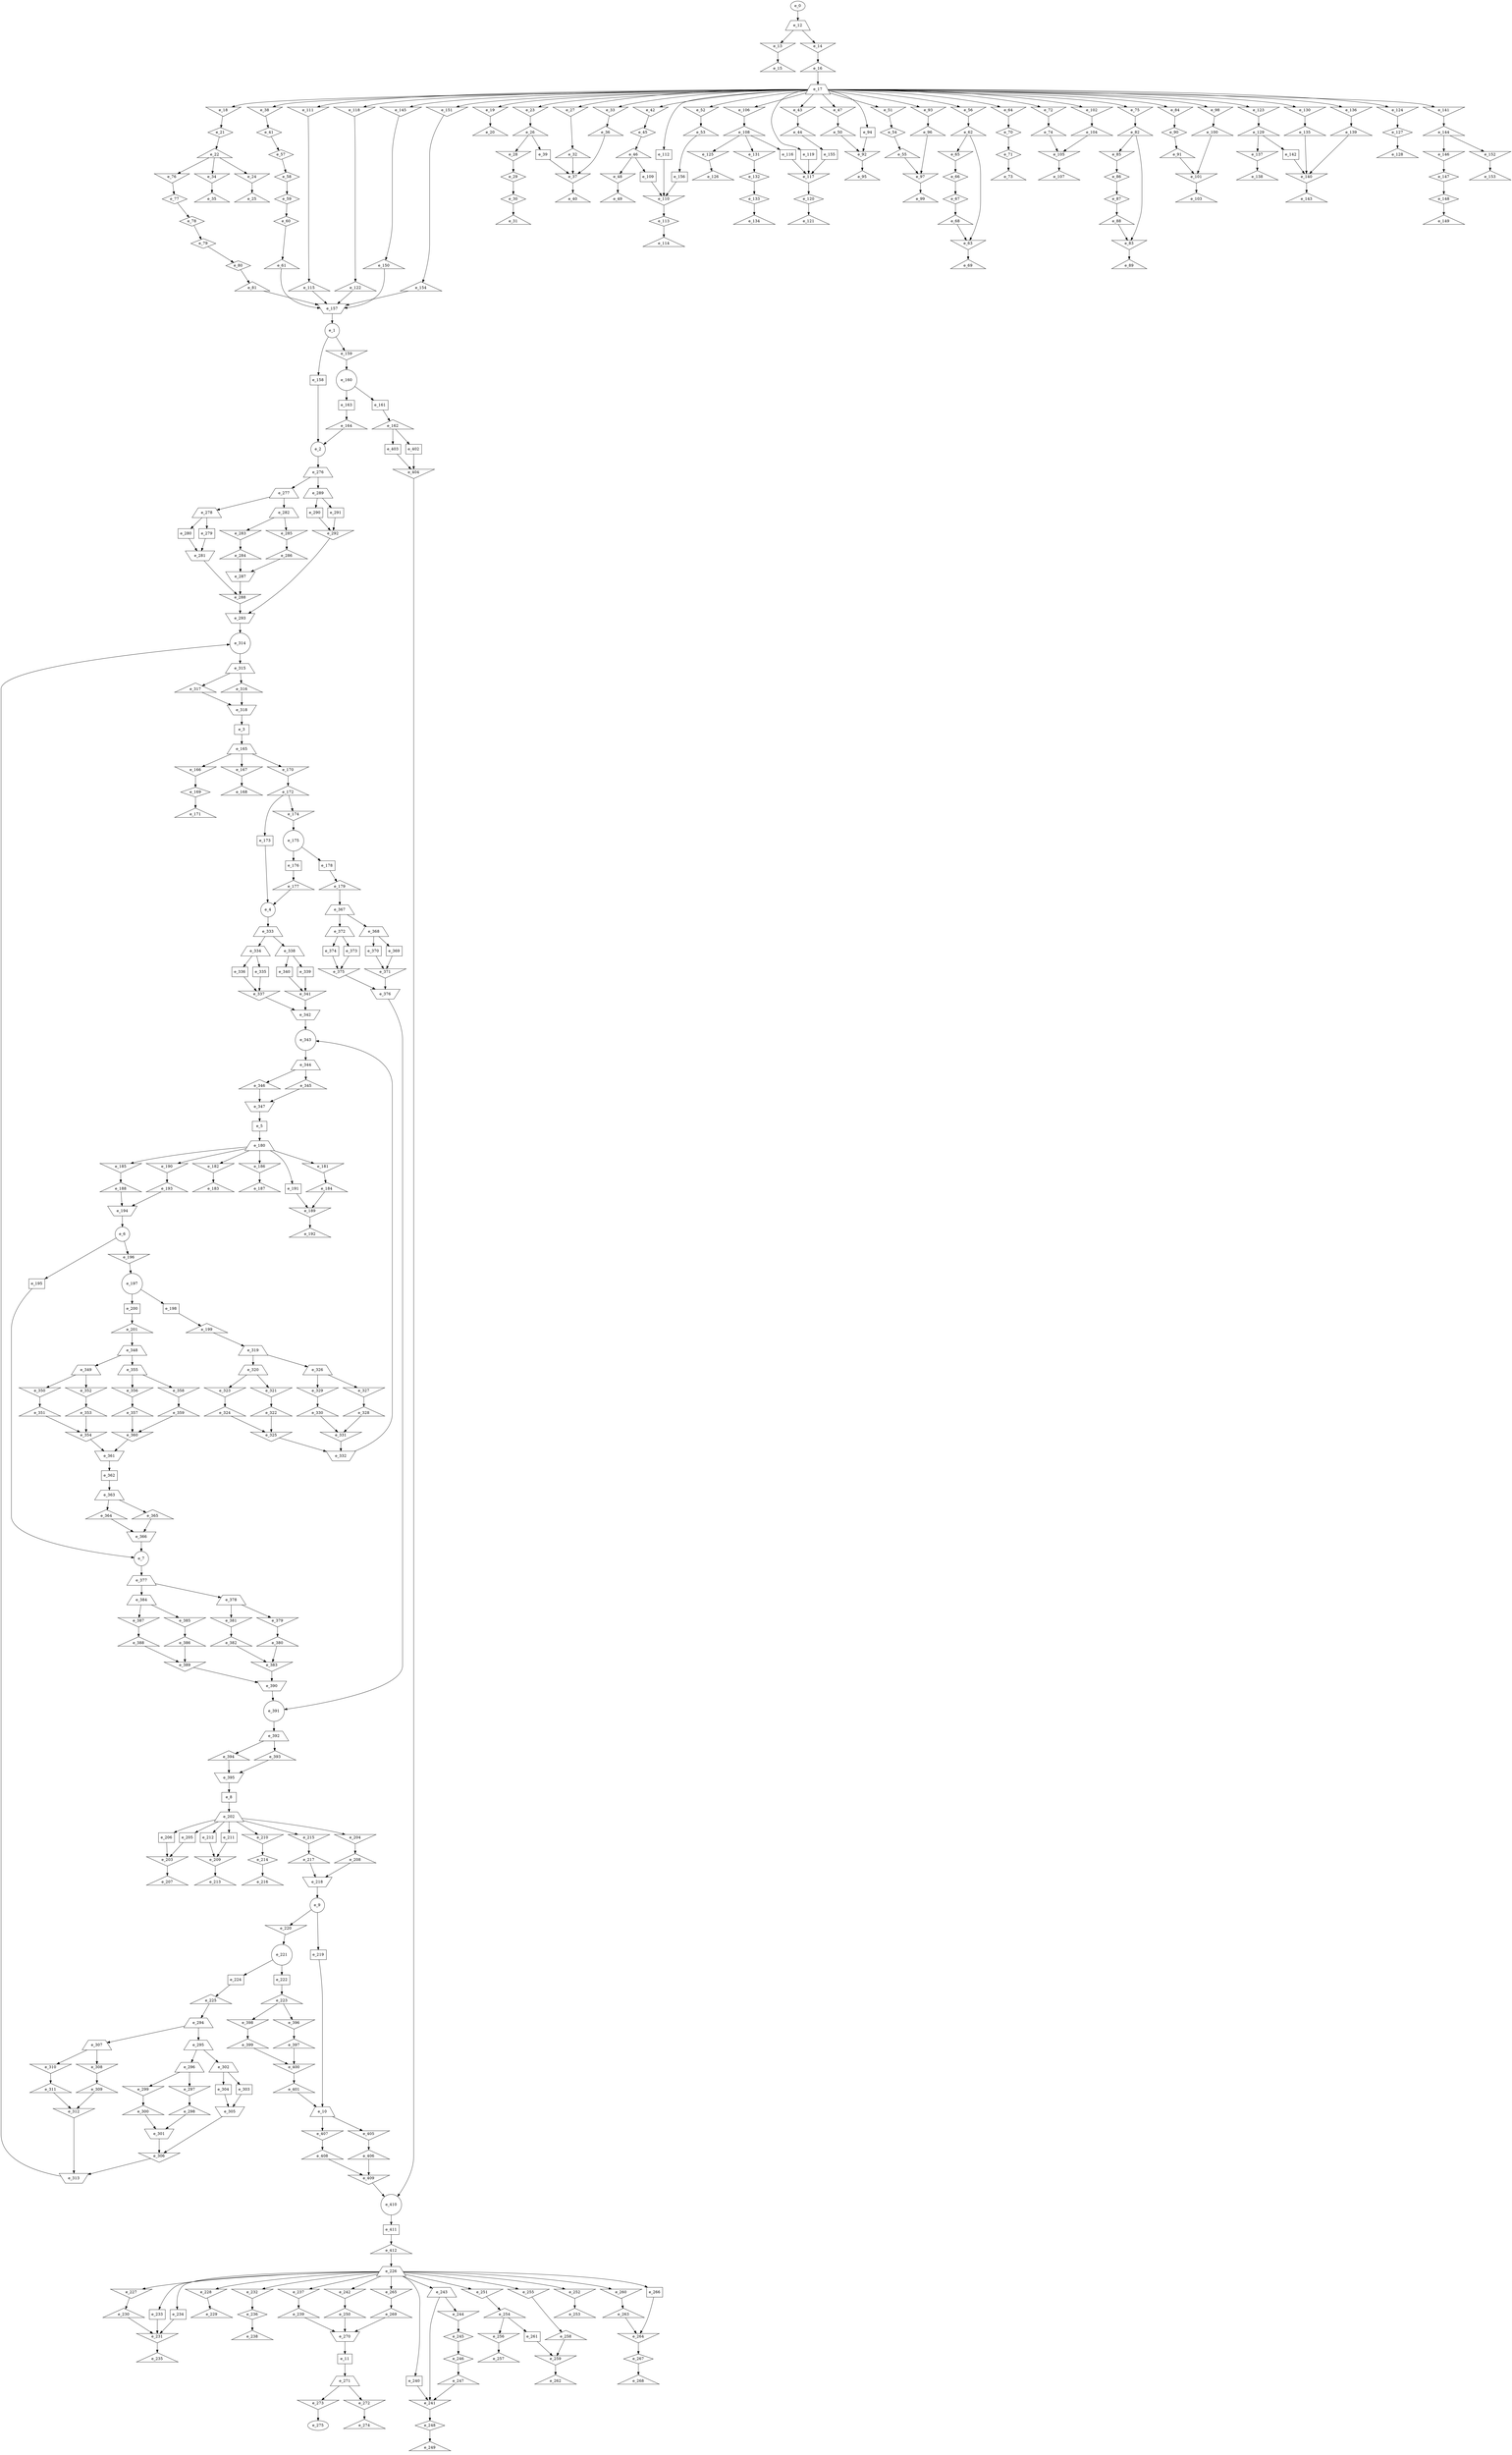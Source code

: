 digraph control_path {
  e_0: entry_node : n ;
  e_1 [shape = circle];
  e_2 [shape = circle];
  e_3 [shape = dot];
  e_4 [shape = circle];
  e_5 [shape = dot];
  e_6 [shape = circle];
  e_7 [shape = circle];
  e_8 [shape = dot];
  e_9 [shape = circle];
  e_10 [shape = trapezium];
  e_11 [shape = dot];
  e_12 [shape = trapezium];
  e_13 [shape = invtriangle];
  e_14 [shape = invtriangle];
  e_15 [shape = triangle];
  e_16 [shape = triangle];
  e_17 [shape = trapezium];
  e_18 [shape = invtriangle];
  e_19 [shape = invtriangle];
  e_20 [shape = triangle];
  e_21 [shape = diamond];
  e_22 [shape = triangle];
  e_23 [shape = invtriangle];
  e_24 [shape = invtriangle];
  e_25 [shape = triangle];
  e_26 [shape = triangle];
  e_27 [shape = invtriangle];
  e_28 [shape = invtriangle];
  e_29 [shape = diamond];
  e_30 [shape = diamond];
  e_31 [shape = triangle];
  e_32 [shape = triangle];
  e_33 [shape = invtriangle];
  e_34 [shape = invtriangle];
  e_35 [shape = triangle];
  e_36 [shape = triangle];
  e_37 [shape = invtriangle];
  e_38 [shape = invtriangle];
  e_39 [shape = dot];
  e_40 [shape = triangle];
  e_41 [shape = diamond];
  e_42 [shape = invtriangle];
  e_43 [shape = invtriangle];
  e_44 [shape = triangle];
  e_45 [shape = diamond];
  e_46 [shape = triangle];
  e_47 [shape = invtriangle];
  e_48 [shape = invtriangle];
  e_49 [shape = triangle];
  e_50 [shape = triangle];
  e_51 [shape = invtriangle];
  e_52 [shape = invtriangle];
  e_53 [shape = triangle];
  e_54 [shape = diamond];
  e_55 [shape = triangle];
  e_56 [shape = invtriangle];
  e_57 [shape = diamond];
  e_58 [shape = diamond];
  e_59 [shape = diamond];
  e_60 [shape = diamond];
  e_61 [shape = triangle];
  e_62 [shape = triangle];
  e_63 [shape = invtriangle];
  e_64 [shape = invtriangle];
  e_65 [shape = invtriangle];
  e_66 [shape = diamond];
  e_67 [shape = diamond];
  e_68 [shape = triangle];
  e_69 [shape = triangle];
  e_70 [shape = diamond];
  e_71 [shape = diamond];
  e_72 [shape = invtriangle];
  e_73 [shape = triangle];
  e_74 [shape = triangle];
  e_75 [shape = invtriangle];
  e_76 [shape = invtriangle];
  e_77 [shape = diamond];
  e_78 [shape = diamond];
  e_79 [shape = diamond];
  e_80 [shape = diamond];
  e_81 [shape = triangle];
  e_82 [shape = triangle];
  e_83 [shape = invtriangle];
  e_84 [shape = invtriangle];
  e_85 [shape = invtriangle];
  e_86 [shape = diamond];
  e_87 [shape = diamond];
  e_88 [shape = triangle];
  e_89 [shape = triangle];
  e_90 [shape = diamond];
  e_91 [shape = triangle];
  e_92 [shape = invtriangle];
  e_93 [shape = invtriangle];
  e_94 [shape = dot];
  e_95 [shape = triangle];
  e_96 [shape = triangle];
  e_97 [shape = invtriangle];
  e_98 [shape = invtriangle];
  e_99 [shape = triangle];
  e_100 [shape = triangle];
  e_101 [shape = invtriangle];
  e_102 [shape = invtriangle];
  e_103 [shape = triangle];
  e_104 [shape = triangle];
  e_105 [shape = invtriangle];
  e_106 [shape = invtriangle];
  e_107 [shape = triangle];
  e_108 [shape = triangle];
  e_109 [shape = dot];
  e_110 [shape = invtriangle];
  e_111 [shape = invtriangle];
  e_112 [shape = dot];
  e_113 [shape = diamond];
  e_114 [shape = triangle];
  e_115 [shape = triangle];
  e_116 [shape = dot];
  e_117 [shape = invtriangle];
  e_118 [shape = invtriangle];
  e_119 [shape = dot];
  e_120 [shape = diamond];
  e_121 [shape = triangle];
  e_122 [shape = triangle];
  e_123 [shape = invtriangle];
  e_124 [shape = invtriangle];
  e_125 [shape = invtriangle];
  e_126 [shape = triangle];
  e_127 [shape = diamond];
  e_128 [shape = triangle];
  e_129 [shape = triangle];
  e_130 [shape = invtriangle];
  e_131 [shape = invtriangle];
  e_132 [shape = diamond];
  e_133 [shape = diamond];
  e_134 [shape = triangle];
  e_135 [shape = triangle];
  e_136 [shape = invtriangle];
  e_137 [shape = invtriangle];
  e_138 [shape = triangle];
  e_139 [shape = triangle];
  e_140 [shape = invtriangle];
  e_141 [shape = invtriangle];
  e_142 [shape = dot];
  e_143 [shape = triangle];
  e_144 [shape = triangle];
  e_145 [shape = invtriangle];
  e_146 [shape = invtriangle];
  e_147 [shape = diamond];
  e_148 [shape = diamond];
  e_149 [shape = triangle];
  e_150 [shape = triangle];
  e_151 [shape = invtriangle];
  e_152 [shape = invtriangle];
  e_153 [shape = triangle];
  e_154 [shape = triangle];
  e_155 [shape = dot];
  e_156 [shape = dot];
  e_157 [shape = invtrapezium];
  e_158 [shape = dot];
  e_159 [shape = invtriangle];
  e_160 [shape = circle];
  e_161 [shape = dot];
  e_162 [shape = triangle];
  e_163 [shape = dot];
  e_164 [shape = triangle];
  e_165 [shape = trapezium];
  e_166 [shape = invtriangle];
  e_167 [shape = invtriangle];
  e_168 [shape = triangle];
  e_169 [shape = diamond];
  e_170 [shape = invtriangle];
  e_171 [shape = triangle];
  e_172 [shape = triangle];
  e_173 [shape = dot];
  e_174 [shape = invtriangle];
  e_175 [shape = circle];
  e_176 [shape = dot];
  e_177 [shape = triangle];
  e_178 [shape = dot];
  e_179 [shape = triangle];
  e_180 [shape = trapezium];
  e_181 [shape = invtriangle];
  e_182 [shape = invtriangle];
  e_183 [shape = triangle];
  e_184 [shape = triangle];
  e_185 [shape = invtriangle];
  e_186 [shape = invtriangle];
  e_187 [shape = triangle];
  e_188 [shape = triangle];
  e_189 [shape = invtriangle];
  e_190 [shape = invtriangle];
  e_191 [shape = dot];
  e_192 [shape = triangle];
  e_193 [shape = triangle];
  e_194 [shape = invtrapezium];
  e_195 [shape = dot];
  e_196 [shape = invtriangle];
  e_197 [shape = circle];
  e_198 [shape = dot];
  e_199 [shape = triangle];
  e_200 [shape = dot];
  e_201 [shape = triangle];
  e_202 [shape = trapezium];
  e_203 [shape = invtriangle];
  e_204 [shape = invtriangle];
  e_205 [shape = dot];
  e_206 [shape = dot];
  e_207 [shape = triangle];
  e_208 [shape = triangle];
  e_209 [shape = invtriangle];
  e_210 [shape = invtriangle];
  e_211 [shape = dot];
  e_212 [shape = dot];
  e_213 [shape = triangle];
  e_214 [shape = diamond];
  e_215 [shape = invtriangle];
  e_216 [shape = triangle];
  e_217 [shape = triangle];
  e_218 [shape = invtrapezium];
  e_219 [shape = dot];
  e_220 [shape = invtriangle];
  e_221 [shape = circle];
  e_222 [shape = dot];
  e_223 [shape = triangle];
  e_224 [shape = dot];
  e_225 [shape = triangle];
  e_226 [shape = trapezium];
  e_227 [shape = invtriangle];
  e_228 [shape = invtriangle];
  e_229 [shape = triangle];
  e_230 [shape = triangle];
  e_231 [shape = invtriangle];
  e_232 [shape = invtriangle];
  e_233 [shape = dot];
  e_234 [shape = dot];
  e_235 [shape = triangle];
  e_236 [shape = diamond];
  e_237 [shape = invtriangle];
  e_238 [shape = triangle];
  e_239 [shape = triangle];
  e_240 [shape = dot];
  e_241 [shape = invtriangle];
  e_242 [shape = invtriangle];
  e_243 [shape = trapezium];
  e_244 [shape = invtriangle];
  e_245 [shape = diamond];
  e_246 [shape = diamond];
  e_247 [shape = triangle];
  e_248 [shape = diamond];
  e_249 [shape = triangle];
  e_250 [shape = triangle];
  e_251 [shape = invtriangle];
  e_252 [shape = invtriangle];
  e_253 [shape = triangle];
  e_254 [shape = triangle];
  e_255 [shape = invtriangle];
  e_256 [shape = invtriangle];
  e_257 [shape = triangle];
  e_258 [shape = triangle];
  e_259 [shape = invtriangle];
  e_260 [shape = invtriangle];
  e_261 [shape = dot];
  e_262 [shape = triangle];
  e_263 [shape = triangle];
  e_264 [shape = invtriangle];
  e_265 [shape = invtriangle];
  e_266 [shape = dot];
  e_267 [shape = diamond];
  e_268 [shape = triangle];
  e_269 [shape = triangle];
  e_270 [shape = invtrapezium];
  e_271 [shape = trapezium];
  e_272 [shape = invtriangle];
  e_273 [shape = invtriangle];
  e_274 [shape = triangle];
  e_275: exit_node : s ;
  e_276 [shape = trapezium];
  e_277 [shape = trapezium];
  e_278 [shape = trapezium];
  e_279 [shape = dot];
  e_280 [shape = dot];
  e_281 [shape = invtrapezium];
  e_282 [shape = trapezium];
  e_283 [shape = invtriangle];
  e_284 [shape = triangle];
  e_285 [shape = invtriangle];
  e_286 [shape = triangle];
  e_287 [shape = invtrapezium];
  e_288 [shape = invtriangle];
  e_289 [shape = trapezium];
  e_290 [shape = dot];
  e_291 [shape = dot];
  e_292 [shape = invtriangle];
  e_293 [shape = invtrapezium];
  e_294 [shape = trapezium];
  e_295 [shape = trapezium];
  e_296 [shape = trapezium];
  e_297 [shape = invtriangle];
  e_298 [shape = triangle];
  e_299 [shape = invtriangle];
  e_300 [shape = triangle];
  e_301 [shape = invtrapezium];
  e_302 [shape = trapezium];
  e_303 [shape = dot];
  e_304 [shape = dot];
  e_305 [shape = invtrapezium];
  e_306 [shape = invtriangle];
  e_307 [shape = trapezium];
  e_308 [shape = invtriangle];
  e_309 [shape = triangle];
  e_310 [shape = invtriangle];
  e_311 [shape = triangle];
  e_312 [shape = invtriangle];
  e_313 [shape = invtrapezium];
  e_314 [shape = circle];
  e_315 [shape = trapezium];
  e_316 [shape = triangle];
  e_317 [shape = triangle];
  e_318 [shape = invtrapezium];
  e_319 [shape = trapezium];
  e_320 [shape = trapezium];
  e_321 [shape = invtriangle];
  e_322 [shape = triangle];
  e_323 [shape = invtriangle];
  e_324 [shape = triangle];
  e_325 [shape = invtriangle];
  e_326 [shape = trapezium];
  e_327 [shape = invtriangle];
  e_328 [shape = triangle];
  e_329 [shape = invtriangle];
  e_330 [shape = triangle];
  e_331 [shape = invtriangle];
  e_332 [shape = invtrapezium];
  e_333 [shape = trapezium];
  e_334 [shape = trapezium];
  e_335 [shape = dot];
  e_336 [shape = dot];
  e_337 [shape = invtriangle];
  e_338 [shape = trapezium];
  e_339 [shape = dot];
  e_340 [shape = dot];
  e_341 [shape = invtriangle];
  e_342 [shape = invtrapezium];
  e_343 [shape = circle];
  e_344 [shape = trapezium];
  e_345 [shape = triangle];
  e_346 [shape = triangle];
  e_347 [shape = invtrapezium];
  e_348 [shape = trapezium];
  e_349 [shape = trapezium];
  e_350 [shape = invtriangle];
  e_351 [shape = triangle];
  e_352 [shape = invtriangle];
  e_353 [shape = triangle];
  e_354 [shape = invtriangle];
  e_355 [shape = trapezium];
  e_356 [shape = invtriangle];
  e_357 [shape = triangle];
  e_358 [shape = invtriangle];
  e_359 [shape = triangle];
  e_360 [shape = invtriangle];
  e_361 [shape = invtrapezium];
  e_362 [shape = dot];
  e_363 [shape = trapezium];
  e_364 [shape = triangle];
  e_365 [shape = triangle];
  e_366 [shape = invtrapezium];
  e_367 [shape = trapezium];
  e_368 [shape = trapezium];
  e_369 [shape = dot];
  e_370 [shape = dot];
  e_371 [shape = invtriangle];
  e_372 [shape = trapezium];
  e_373 [shape = dot];
  e_374 [shape = dot];
  e_375 [shape = invtriangle];
  e_376 [shape = invtrapezium];
  e_377 [shape = trapezium];
  e_378 [shape = trapezium];
  e_379 [shape = invtriangle];
  e_380 [shape = triangle];
  e_381 [shape = invtriangle];
  e_382 [shape = triangle];
  e_383 [shape = invtriangle];
  e_384 [shape = trapezium];
  e_385 [shape = invtriangle];
  e_386 [shape = triangle];
  e_387 [shape = invtriangle];
  e_388 [shape = triangle];
  e_389 [shape = invtriangle];
  e_390 [shape = invtrapezium];
  e_391 [shape = circle];
  e_392 [shape = trapezium];
  e_393 [shape = triangle];
  e_394 [shape = triangle];
  e_395 [shape = invtrapezium];
  e_396 [shape = invtriangle];
  e_397 [shape = triangle];
  e_398 [shape = invtriangle];
  e_399 [shape = triangle];
  e_400 [shape = invtriangle];
  e_401 [shape = triangle];
  e_402 [shape = dot];
  e_403 [shape = dot];
  e_404 [shape = invtriangle];
  e_405 [shape = invtriangle];
  e_406 [shape = triangle];
  e_407 [shape = invtriangle];
  e_408 [shape = triangle];
  e_409 [shape = invtriangle];
  e_410 [shape = circle];
  e_411 [shape = dot];
  e_412 [shape = triangle];
  e_157 -> e_1;
  e_158 -> e_2;
  e_164 -> e_2;
  e_318 -> e_3;
  e_173 -> e_4;
  e_177 -> e_4;
  e_347 -> e_5;
  e_194 -> e_6;
  e_195 -> e_7;
  e_366 -> e_7;
  e_395 -> e_8;
  e_218 -> e_9;
  e_219 -> e_10;
  e_401 -> e_10;
  e_270 -> e_11;
  e_0 -> e_12;
  e_12 -> e_13;
  e_12 -> e_14;
  e_13 -> e_15;
  e_14 -> e_16;
  e_16 -> e_17;
  e_17 -> e_18;
  e_17 -> e_19;
  e_19 -> e_20;
  e_18 -> e_21;
  e_21 -> e_22;
  e_17 -> e_23;
  e_22 -> e_24;
  e_24 -> e_25;
  e_23 -> e_26;
  e_17 -> e_27;
  e_26 -> e_28;
  e_28 -> e_29;
  e_29 -> e_30;
  e_30 -> e_31;
  e_27 -> e_32;
  e_17 -> e_33;
  e_22 -> e_34;
  e_34 -> e_35;
  e_33 -> e_36;
  e_32 -> e_37;
  e_36 -> e_37;
  e_39 -> e_37;
  e_17 -> e_38;
  e_26 -> e_39;
  e_37 -> e_40;
  e_38 -> e_41;
  e_17 -> e_42;
  e_17 -> e_43;
  e_43 -> e_44;
  e_42 -> e_45;
  e_45 -> e_46;
  e_17 -> e_47;
  e_46 -> e_48;
  e_48 -> e_49;
  e_47 -> e_50;
  e_17 -> e_51;
  e_17 -> e_52;
  e_52 -> e_53;
  e_51 -> e_54;
  e_54 -> e_55;
  e_17 -> e_56;
  e_41 -> e_57;
  e_57 -> e_58;
  e_58 -> e_59;
  e_59 -> e_60;
  e_60 -> e_61;
  e_56 -> e_62;
  e_62 -> e_63;
  e_68 -> e_63;
  e_17 -> e_64;
  e_62 -> e_65;
  e_65 -> e_66;
  e_66 -> e_67;
  e_67 -> e_68;
  e_63 -> e_69;
  e_64 -> e_70;
  e_70 -> e_71;
  e_17 -> e_72;
  e_71 -> e_73;
  e_72 -> e_74;
  e_17 -> e_75;
  e_22 -> e_76;
  e_76 -> e_77;
  e_77 -> e_78;
  e_78 -> e_79;
  e_79 -> e_80;
  e_80 -> e_81;
  e_75 -> e_82;
  e_82 -> e_83;
  e_88 -> e_83;
  e_17 -> e_84;
  e_82 -> e_85;
  e_85 -> e_86;
  e_86 -> e_87;
  e_87 -> e_88;
  e_83 -> e_89;
  e_84 -> e_90;
  e_90 -> e_91;
  e_50 -> e_92;
  e_94 -> e_92;
  e_17 -> e_93;
  e_17 -> e_94;
  e_92 -> e_95;
  e_93 -> e_96;
  e_55 -> e_97;
  e_96 -> e_97;
  e_17 -> e_98;
  e_97 -> e_99;
  e_98 -> e_100;
  e_91 -> e_101;
  e_100 -> e_101;
  e_17 -> e_102;
  e_101 -> e_103;
  e_102 -> e_104;
  e_74 -> e_105;
  e_104 -> e_105;
  e_17 -> e_106;
  e_105 -> e_107;
  e_106 -> e_108;
  e_46 -> e_109;
  e_109 -> e_110;
  e_112 -> e_110;
  e_156 -> e_110;
  e_17 -> e_111;
  e_17 -> e_112;
  e_110 -> e_113;
  e_113 -> e_114;
  e_111 -> e_115;
  e_108 -> e_116;
  e_116 -> e_117;
  e_119 -> e_117;
  e_155 -> e_117;
  e_17 -> e_118;
  e_17 -> e_119;
  e_117 -> e_120;
  e_120 -> e_121;
  e_118 -> e_122;
  e_17 -> e_123;
  e_17 -> e_124;
  e_108 -> e_125;
  e_125 -> e_126;
  e_124 -> e_127;
  e_127 -> e_128;
  e_123 -> e_129;
  e_17 -> e_130;
  e_108 -> e_131;
  e_131 -> e_132;
  e_132 -> e_133;
  e_133 -> e_134;
  e_130 -> e_135;
  e_17 -> e_136;
  e_129 -> e_137;
  e_137 -> e_138;
  e_136 -> e_139;
  e_135 -> e_140;
  e_139 -> e_140;
  e_142 -> e_140;
  e_17 -> e_141;
  e_129 -> e_142;
  e_140 -> e_143;
  e_141 -> e_144;
  e_17 -> e_145;
  e_144 -> e_146;
  e_146 -> e_147;
  e_147 -> e_148;
  e_148 -> e_149;
  e_145 -> e_150;
  e_17 -> e_151;
  e_144 -> e_152;
  e_152 -> e_153;
  e_151 -> e_154;
  e_44 -> e_155;
  e_53 -> e_156;
  e_61 -> e_157;
  e_81 -> e_157;
  e_115 -> e_157;
  e_122 -> e_157;
  e_150 -> e_157;
  e_154 -> e_157;
  e_1 -> e_158;
  e_1 -> e_159;
  e_159 -> e_160;
  e_160 -> e_161;
  e_161 -> e_162;
  e_160 -> e_163;
  e_163 -> e_164;
  e_3 -> e_165;
  e_165 -> e_166;
  e_165 -> e_167;
  e_167 -> e_168;
  e_166 -> e_169;
  e_165 -> e_170;
  e_169 -> e_171;
  e_170 -> e_172;
  e_172 -> e_173;
  e_172 -> e_174;
  e_174 -> e_175;
  e_175 -> e_176;
  e_176 -> e_177;
  e_175 -> e_178;
  e_178 -> e_179;
  e_5 -> e_180;
  e_180 -> e_181;
  e_180 -> e_182;
  e_182 -> e_183;
  e_181 -> e_184;
  e_180 -> e_185;
  e_180 -> e_186;
  e_186 -> e_187;
  e_185 -> e_188;
  e_184 -> e_189;
  e_191 -> e_189;
  e_180 -> e_190;
  e_180 -> e_191;
  e_189 -> e_192;
  e_190 -> e_193;
  e_188 -> e_194;
  e_193 -> e_194;
  e_6 -> e_195;
  e_6 -> e_196;
  e_196 -> e_197;
  e_197 -> e_198;
  e_198 -> e_199;
  e_197 -> e_200;
  e_200 -> e_201;
  e_8 -> e_202;
  e_205 -> e_203;
  e_206 -> e_203;
  e_202 -> e_204;
  e_202 -> e_205;
  e_202 -> e_206;
  e_203 -> e_207;
  e_204 -> e_208;
  e_211 -> e_209;
  e_212 -> e_209;
  e_202 -> e_210;
  e_202 -> e_211;
  e_202 -> e_212;
  e_209 -> e_213;
  e_210 -> e_214;
  e_202 -> e_215;
  e_214 -> e_216;
  e_215 -> e_217;
  e_208 -> e_218;
  e_217 -> e_218;
  e_9 -> e_219;
  e_9 -> e_220;
  e_220 -> e_221;
  e_221 -> e_222;
  e_222 -> e_223;
  e_221 -> e_224;
  e_224 -> e_225;
  e_412 -> e_226;
  e_226 -> e_227;
  e_226 -> e_228;
  e_228 -> e_229;
  e_227 -> e_230;
  e_230 -> e_231;
  e_233 -> e_231;
  e_234 -> e_231;
  e_226 -> e_232;
  e_226 -> e_233;
  e_226 -> e_234;
  e_231 -> e_235;
  e_232 -> e_236;
  e_226 -> e_237;
  e_236 -> e_238;
  e_237 -> e_239;
  e_226 -> e_240;
  e_240 -> e_241;
  e_243 -> e_241;
  e_247 -> e_241;
  e_226 -> e_242;
  e_226 -> e_243;
  e_243 -> e_244;
  e_244 -> e_245;
  e_245 -> e_246;
  e_246 -> e_247;
  e_241 -> e_248;
  e_248 -> e_249;
  e_242 -> e_250;
  e_226 -> e_251;
  e_226 -> e_252;
  e_252 -> e_253;
  e_251 -> e_254;
  e_226 -> e_255;
  e_254 -> e_256;
  e_256 -> e_257;
  e_255 -> e_258;
  e_258 -> e_259;
  e_261 -> e_259;
  e_226 -> e_260;
  e_254 -> e_261;
  e_259 -> e_262;
  e_260 -> e_263;
  e_263 -> e_264;
  e_266 -> e_264;
  e_226 -> e_265;
  e_226 -> e_266;
  e_264 -> e_267;
  e_267 -> e_268;
  e_265 -> e_269;
  e_239 -> e_270;
  e_250 -> e_270;
  e_269 -> e_270;
  e_11 -> e_271;
  e_271 -> e_272;
  e_271 -> e_273;
  e_272 -> e_274;
  e_273 -> e_275;
  e_2 -> e_276;
  e_276 -> e_277;
  e_277 -> e_278;
  e_278 -> e_279;
  e_278 -> e_280;
  e_279 -> e_281;
  e_280 -> e_281;
  e_277 -> e_282;
  e_282 -> e_283;
  e_283 -> e_284;
  e_282 -> e_285;
  e_285 -> e_286;
  e_284 -> e_287;
  e_286 -> e_287;
  e_281 -> e_288;
  e_287 -> e_288;
  e_276 -> e_289;
  e_289 -> e_290;
  e_289 -> e_291;
  e_290 -> e_292;
  e_291 -> e_292;
  e_288 -> e_293;
  e_292 -> e_293;
  e_225 -> e_294;
  e_294 -> e_295;
  e_295 -> e_296;
  e_296 -> e_297;
  e_297 -> e_298;
  e_296 -> e_299;
  e_299 -> e_300;
  e_298 -> e_301;
  e_300 -> e_301;
  e_295 -> e_302;
  e_302 -> e_303;
  e_302 -> e_304;
  e_303 -> e_305;
  e_304 -> e_305;
  e_301 -> e_306;
  e_305 -> e_306;
  e_294 -> e_307;
  e_307 -> e_308;
  e_308 -> e_309;
  e_307 -> e_310;
  e_310 -> e_311;
  e_309 -> e_312;
  e_311 -> e_312;
  e_306 -> e_313;
  e_312 -> e_313;
  e_293 -> e_314;
  e_313 -> e_314;
  e_314 -> e_315;
  e_315 -> e_316;
  e_315 -> e_317;
  e_316 -> e_318;
  e_317 -> e_318;
  e_199 -> e_319;
  e_319 -> e_320;
  e_320 -> e_321;
  e_321 -> e_322;
  e_320 -> e_323;
  e_323 -> e_324;
  e_322 -> e_325;
  e_324 -> e_325;
  e_319 -> e_326;
  e_326 -> e_327;
  e_327 -> e_328;
  e_326 -> e_329;
  e_329 -> e_330;
  e_328 -> e_331;
  e_330 -> e_331;
  e_325 -> e_332;
  e_331 -> e_332;
  e_4 -> e_333;
  e_333 -> e_334;
  e_334 -> e_335;
  e_334 -> e_336;
  e_335 -> e_337;
  e_336 -> e_337;
  e_333 -> e_338;
  e_338 -> e_339;
  e_338 -> e_340;
  e_339 -> e_341;
  e_340 -> e_341;
  e_337 -> e_342;
  e_341 -> e_342;
  e_332 -> e_343;
  e_342 -> e_343;
  e_343 -> e_344;
  e_344 -> e_345;
  e_344 -> e_346;
  e_345 -> e_347;
  e_346 -> e_347;
  e_201 -> e_348;
  e_348 -> e_349;
  e_349 -> e_350;
  e_350 -> e_351;
  e_349 -> e_352;
  e_352 -> e_353;
  e_351 -> e_354;
  e_353 -> e_354;
  e_348 -> e_355;
  e_355 -> e_356;
  e_356 -> e_357;
  e_355 -> e_358;
  e_358 -> e_359;
  e_357 -> e_360;
  e_359 -> e_360;
  e_354 -> e_361;
  e_360 -> e_361;
  e_361 -> e_362;
  e_362 -> e_363;
  e_363 -> e_364;
  e_363 -> e_365;
  e_364 -> e_366;
  e_365 -> e_366;
  e_179 -> e_367;
  e_367 -> e_368;
  e_368 -> e_369;
  e_368 -> e_370;
  e_369 -> e_371;
  e_370 -> e_371;
  e_367 -> e_372;
  e_372 -> e_373;
  e_372 -> e_374;
  e_373 -> e_375;
  e_374 -> e_375;
  e_371 -> e_376;
  e_375 -> e_376;
  e_7 -> e_377;
  e_377 -> e_378;
  e_378 -> e_379;
  e_379 -> e_380;
  e_378 -> e_381;
  e_381 -> e_382;
  e_380 -> e_383;
  e_382 -> e_383;
  e_377 -> e_384;
  e_384 -> e_385;
  e_385 -> e_386;
  e_384 -> e_387;
  e_387 -> e_388;
  e_386 -> e_389;
  e_388 -> e_389;
  e_383 -> e_390;
  e_389 -> e_390;
  e_376 -> e_391;
  e_390 -> e_391;
  e_391 -> e_392;
  e_392 -> e_393;
  e_392 -> e_394;
  e_393 -> e_395;
  e_394 -> e_395;
  e_223 -> e_396;
  e_396 -> e_397;
  e_223 -> e_398;
  e_398 -> e_399;
  e_397 -> e_400;
  e_399 -> e_400;
  e_400 -> e_401;
  e_162 -> e_402;
  e_162 -> e_403;
  e_402 -> e_404;
  e_403 -> e_404;
  e_10 -> e_405;
  e_405 -> e_406;
  e_10 -> e_407;
  e_407 -> e_408;
  e_406 -> e_409;
  e_408 -> e_409;
  e_404 -> e_410;
  e_409 -> e_410;
  e_410 -> e_411;
  e_411 -> e_412;
}
